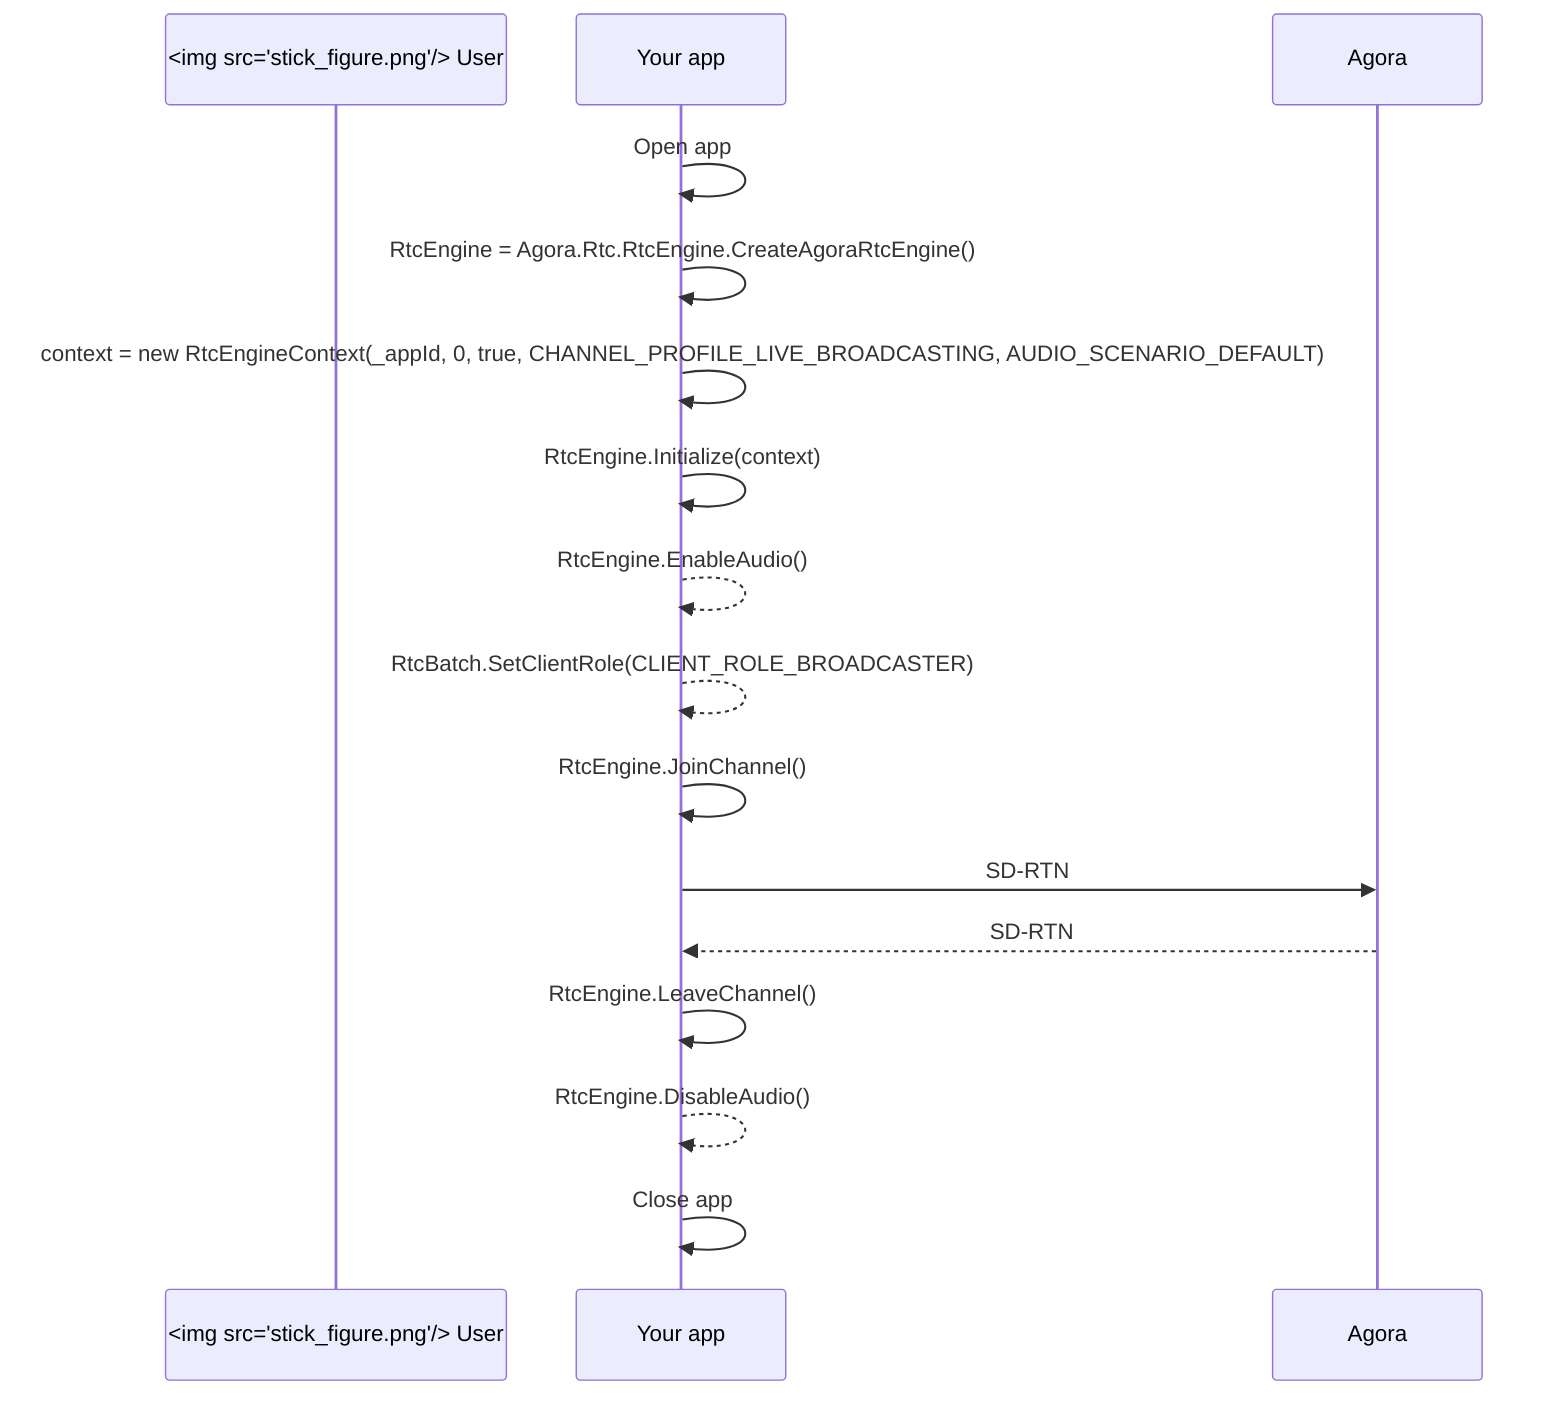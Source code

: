 sequenceDiagram
    participant User as <img src="stick_figure.png"/> User
    participant App as Your app
    participant Agora as Agora

    App->>App: Open app
    App->>App: RtcEngine = Agora.Rtc.RtcEngine.CreateAgoraRtcEngine()
    App->>App: context = new RtcEngineContext(_appId, 0, true, CHANNEL_PROFILE_LIVE_BROADCASTING, AUDIO_SCENARIO_DEFAULT)
    App->>App: RtcEngine.Initialize(context)
    App-->>App: RtcEngine.EnableAudio()
    App-->>App: RtcBatch.SetClientRole(CLIENT_ROLE_BROADCASTER)
    App->>App: RtcEngine.JoinChannel()
    App->>Agora: SD-RTN
    Agora-->>App: SD-RTN
    App->>App: RtcEngine.LeaveChannel()
    App-->>App: RtcEngine.DisableAudio()
    App->>App: Close app
